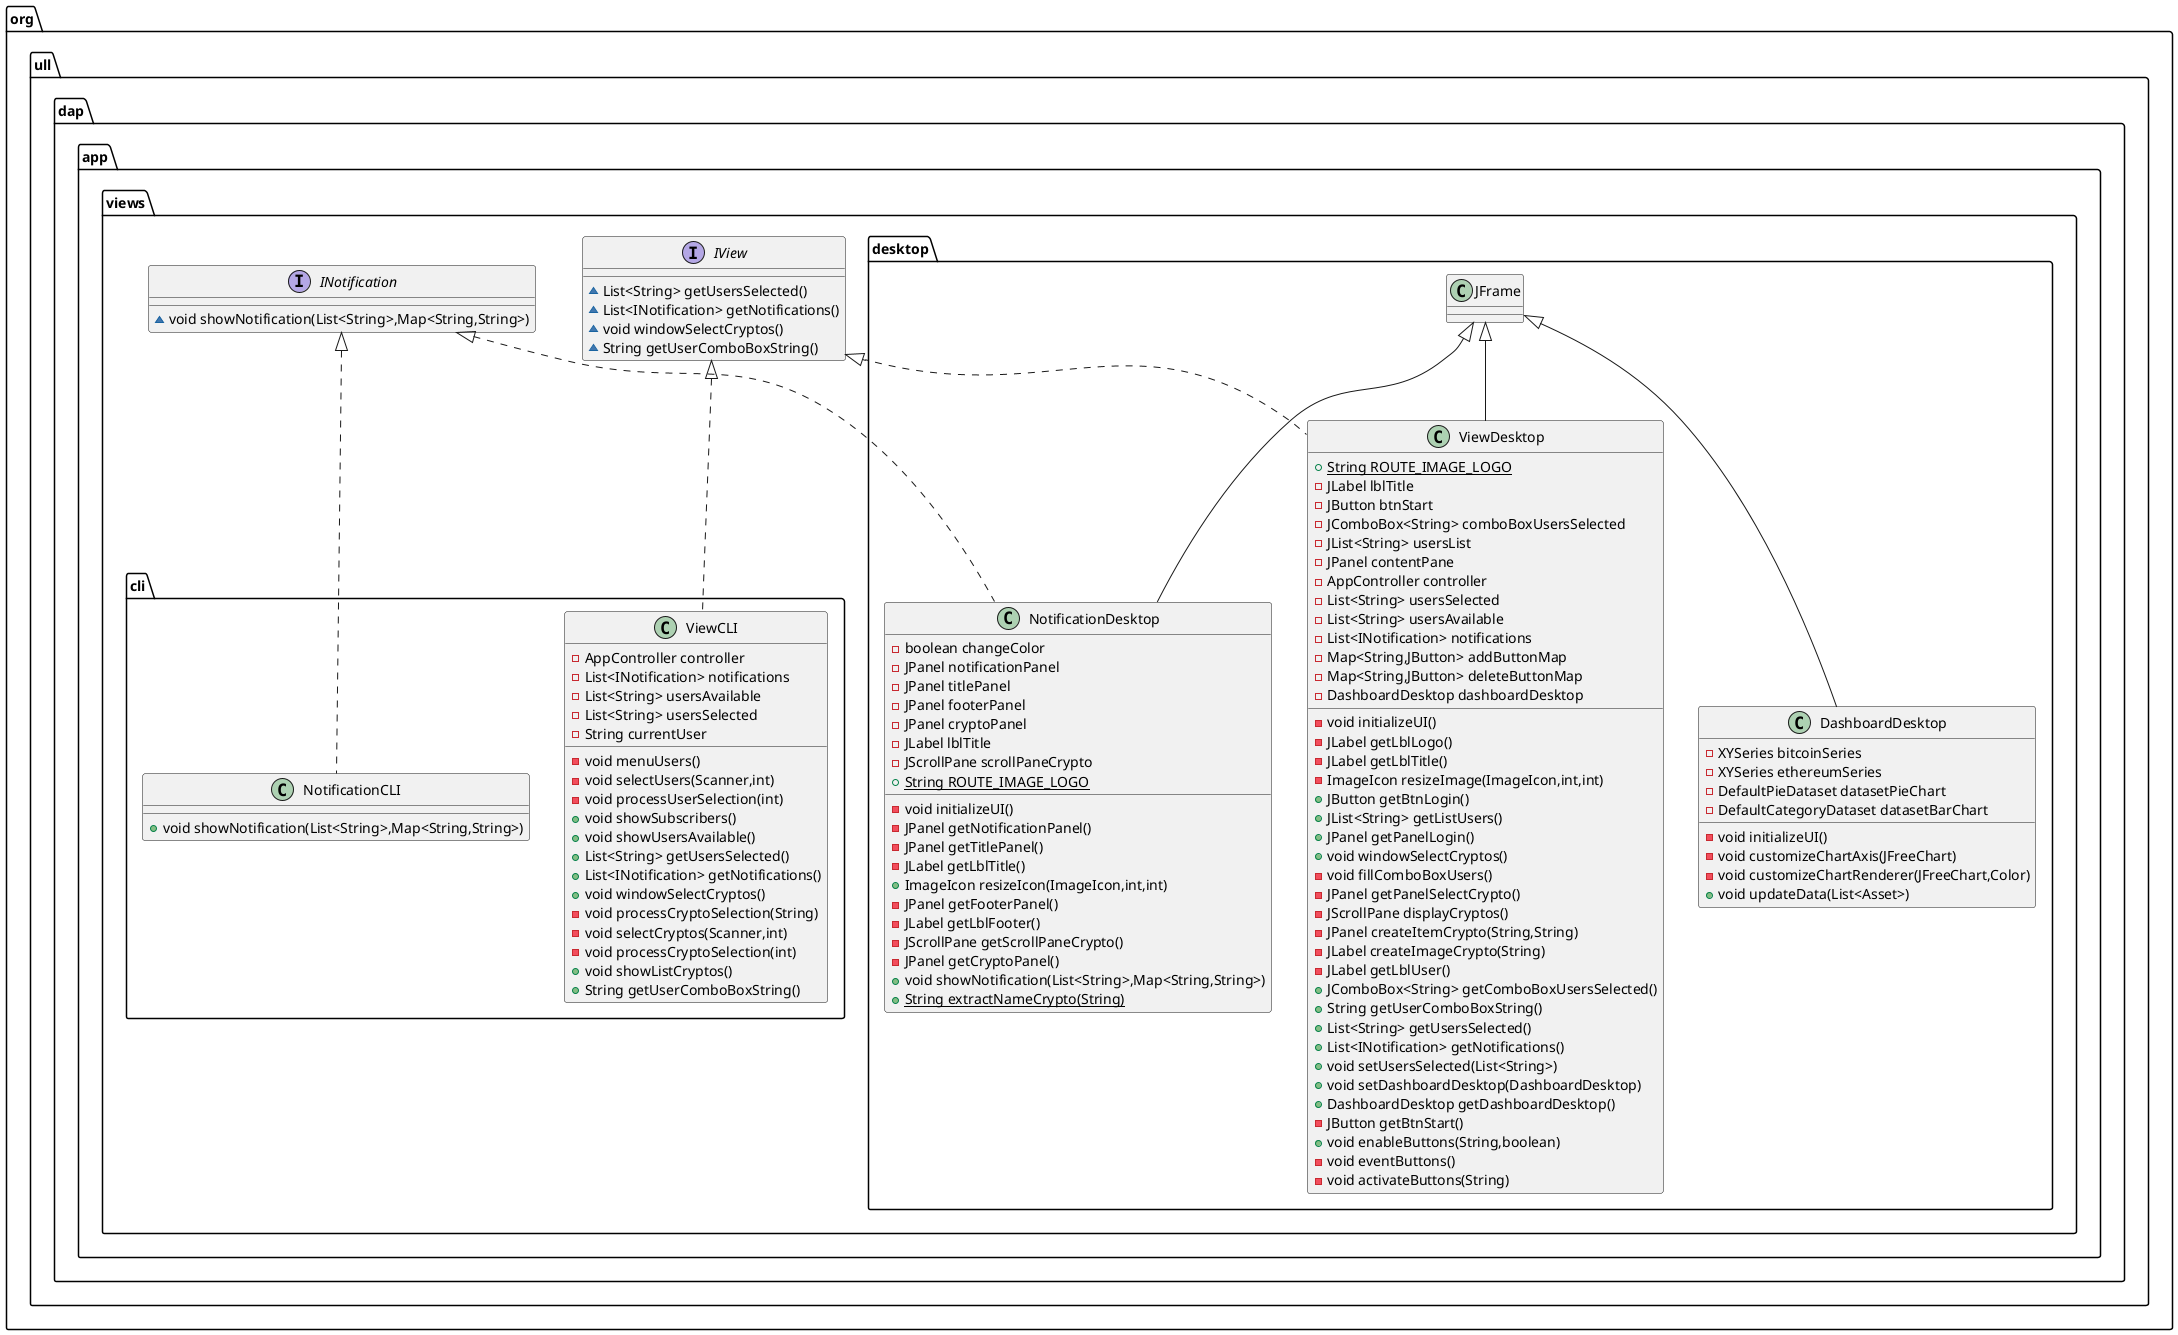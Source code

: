 @startuml
class org.ull.dap.app.views.cli.ViewCLI {
- AppController controller
- List<INotification> notifications
- List<String> usersAvailable
- List<String> usersSelected
- String currentUser
- void menuUsers()
- void selectUsers(Scanner,int)
- void processUserSelection(int)
+ void showSubscribers()
+ void showUsersAvailable()
+ List<String> getUsersSelected()
+ List<INotification> getNotifications()
+ void windowSelectCryptos()
- void processCryptoSelection(String)
- void selectCryptos(Scanner,int)
- void processCryptoSelection(int)
+ void showListCryptos()
+ String getUserComboBoxString()
}
interface org.ull.dap.app.views.IView {
~ List<String> getUsersSelected()
~ List<INotification> getNotifications()
~ void windowSelectCryptos()
~ String getUserComboBoxString()
}
class org.ull.dap.app.views.desktop.NotificationDesktop {
- boolean changeColor
- JPanel notificationPanel
- JPanel titlePanel
- JPanel footerPanel
- JPanel cryptoPanel
- JLabel lblTitle
- JScrollPane scrollPaneCrypto
+ {static} String ROUTE_IMAGE_LOGO
- void initializeUI()
- JPanel getNotificationPanel()
- JPanel getTitlePanel()
- JLabel getLblTitle()
+ ImageIcon resizeIcon(ImageIcon,int,int)
- JPanel getFooterPanel()
- JLabel getLblFooter()
- JScrollPane getScrollPaneCrypto()
- JPanel getCryptoPanel()
+ void showNotification(List<String>,Map<String,String>)
+ {static} String extractNameCrypto(String)
}
interface org.ull.dap.app.views.INotification {
~ void showNotification(List<String>,Map<String,String>)
}
class org.ull.dap.app.views.cli.NotificationCLI {
+ void showNotification(List<String>,Map<String,String>)
}
class org.ull.dap.app.views.desktop.DashboardDesktop {
- XYSeries bitcoinSeries
- XYSeries ethereumSeries
- DefaultPieDataset datasetPieChart
- DefaultCategoryDataset datasetBarChart
- void initializeUI()
- void customizeChartAxis(JFreeChart)
- void customizeChartRenderer(JFreeChart,Color)
+ void updateData(List<Asset>)
}
class org.ull.dap.app.views.desktop.ViewDesktop {
+ {static} String ROUTE_IMAGE_LOGO
- JLabel lblTitle
- JButton btnStart
- JComboBox<String> comboBoxUsersSelected
- JList<String> usersList
- JPanel contentPane
- AppController controller
- List<String> usersSelected
- List<String> usersAvailable
- List<INotification> notifications
- Map<String,JButton> addButtonMap
- Map<String,JButton> deleteButtonMap
- DashboardDesktop dashboardDesktop
- void initializeUI()
- JLabel getLblLogo()
- JLabel getLblTitle()
- ImageIcon resizeImage(ImageIcon,int,int)
+ JButton getBtnLogin()
+ JList<String> getListUsers()
+ JPanel getPanelLogin()
+ void windowSelectCryptos()
- void fillComboBoxUsers()
- JPanel getPanelSelectCrypto()
- JScrollPane displayCryptos()
- JPanel createItemCrypto(String,String)
- JLabel createImageCrypto(String)
- JLabel getLblUser()
+ JComboBox<String> getComboBoxUsersSelected()
+ String getUserComboBoxString()
+ List<String> getUsersSelected()
+ List<INotification> getNotifications()
+ void setUsersSelected(List<String>)
+ void setDashboardDesktop(DashboardDesktop)
+ DashboardDesktop getDashboardDesktop()
- JButton getBtnStart()
+ void enableButtons(String,boolean)
- void eventButtons()
- void activateButtons(String)
}


org.ull.dap.app.views.IView <|.. org.ull.dap.app.views.cli.ViewCLI
org.ull.dap.app.views.INotification <|.. org.ull.dap.app.views.desktop.NotificationDesktop
org.ull.dap.app.views.desktop.JFrame <|-- org.ull.dap.app.views.desktop.NotificationDesktop
org.ull.dap.app.views.INotification <|.. org.ull.dap.app.views.cli.NotificationCLI
org.ull.dap.app.views.desktop.JFrame <|-- org.ull.dap.app.views.desktop.DashboardDesktop
org.ull.dap.app.views.IView <|.. org.ull.dap.app.views.desktop.ViewDesktop
org.ull.dap.app.views.desktop.JFrame <|-- org.ull.dap.app.views.desktop.ViewDesktop
@enduml